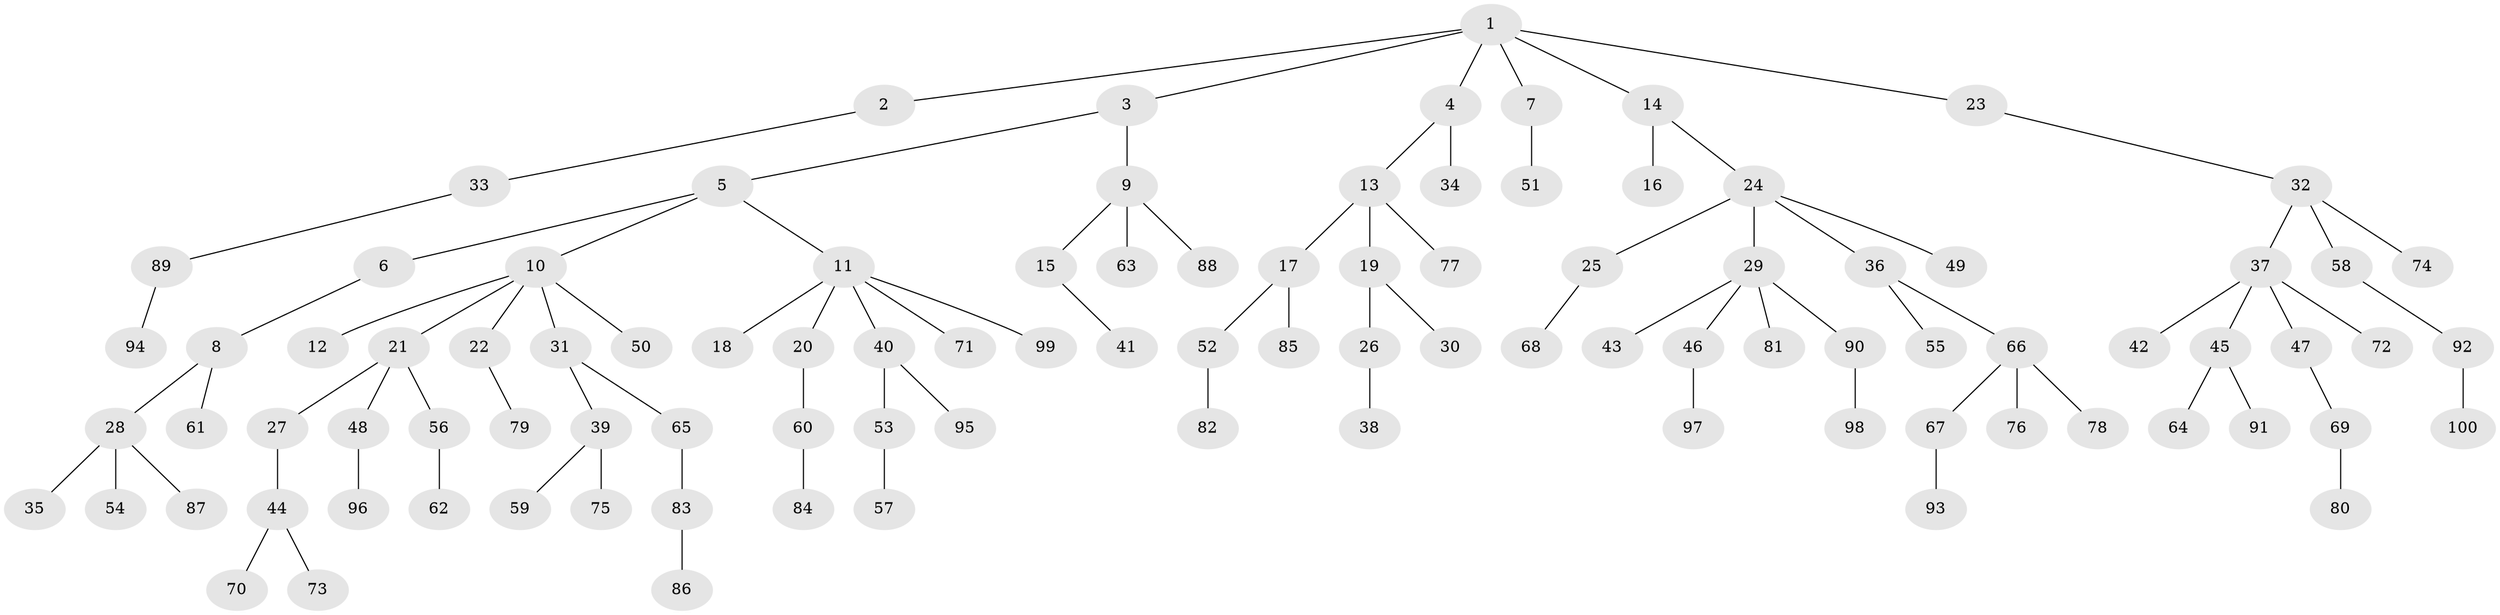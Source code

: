 // Generated by graph-tools (version 1.1) at 2025/11/02/21/25 10:11:10]
// undirected, 100 vertices, 99 edges
graph export_dot {
graph [start="1"]
  node [color=gray90,style=filled];
  1;
  2;
  3;
  4;
  5;
  6;
  7;
  8;
  9;
  10;
  11;
  12;
  13;
  14;
  15;
  16;
  17;
  18;
  19;
  20;
  21;
  22;
  23;
  24;
  25;
  26;
  27;
  28;
  29;
  30;
  31;
  32;
  33;
  34;
  35;
  36;
  37;
  38;
  39;
  40;
  41;
  42;
  43;
  44;
  45;
  46;
  47;
  48;
  49;
  50;
  51;
  52;
  53;
  54;
  55;
  56;
  57;
  58;
  59;
  60;
  61;
  62;
  63;
  64;
  65;
  66;
  67;
  68;
  69;
  70;
  71;
  72;
  73;
  74;
  75;
  76;
  77;
  78;
  79;
  80;
  81;
  82;
  83;
  84;
  85;
  86;
  87;
  88;
  89;
  90;
  91;
  92;
  93;
  94;
  95;
  96;
  97;
  98;
  99;
  100;
  1 -- 2;
  1 -- 3;
  1 -- 4;
  1 -- 7;
  1 -- 14;
  1 -- 23;
  2 -- 33;
  3 -- 5;
  3 -- 9;
  4 -- 13;
  4 -- 34;
  5 -- 6;
  5 -- 10;
  5 -- 11;
  6 -- 8;
  7 -- 51;
  8 -- 28;
  8 -- 61;
  9 -- 15;
  9 -- 63;
  9 -- 88;
  10 -- 12;
  10 -- 21;
  10 -- 22;
  10 -- 31;
  10 -- 50;
  11 -- 18;
  11 -- 20;
  11 -- 40;
  11 -- 71;
  11 -- 99;
  13 -- 17;
  13 -- 19;
  13 -- 77;
  14 -- 16;
  14 -- 24;
  15 -- 41;
  17 -- 52;
  17 -- 85;
  19 -- 26;
  19 -- 30;
  20 -- 60;
  21 -- 27;
  21 -- 48;
  21 -- 56;
  22 -- 79;
  23 -- 32;
  24 -- 25;
  24 -- 29;
  24 -- 36;
  24 -- 49;
  25 -- 68;
  26 -- 38;
  27 -- 44;
  28 -- 35;
  28 -- 54;
  28 -- 87;
  29 -- 43;
  29 -- 46;
  29 -- 81;
  29 -- 90;
  31 -- 39;
  31 -- 65;
  32 -- 37;
  32 -- 58;
  32 -- 74;
  33 -- 89;
  36 -- 55;
  36 -- 66;
  37 -- 42;
  37 -- 45;
  37 -- 47;
  37 -- 72;
  39 -- 59;
  39 -- 75;
  40 -- 53;
  40 -- 95;
  44 -- 70;
  44 -- 73;
  45 -- 64;
  45 -- 91;
  46 -- 97;
  47 -- 69;
  48 -- 96;
  52 -- 82;
  53 -- 57;
  56 -- 62;
  58 -- 92;
  60 -- 84;
  65 -- 83;
  66 -- 67;
  66 -- 76;
  66 -- 78;
  67 -- 93;
  69 -- 80;
  83 -- 86;
  89 -- 94;
  90 -- 98;
  92 -- 100;
}
